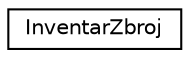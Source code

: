 digraph "Graphical Class Hierarchy"
{
  edge [fontname="Helvetica",fontsize="10",labelfontname="Helvetica",labelfontsize="10"];
  node [fontname="Helvetica",fontsize="10",shape=record];
  rankdir="LR";
  Node1 [label="InventarZbroj",height=0.2,width=0.4,color="black", fillcolor="white", style="filled",URL="$class_inventar_zbroj.html",tooltip="Trida reprezentujici Inventar Zbroji. "];
}
